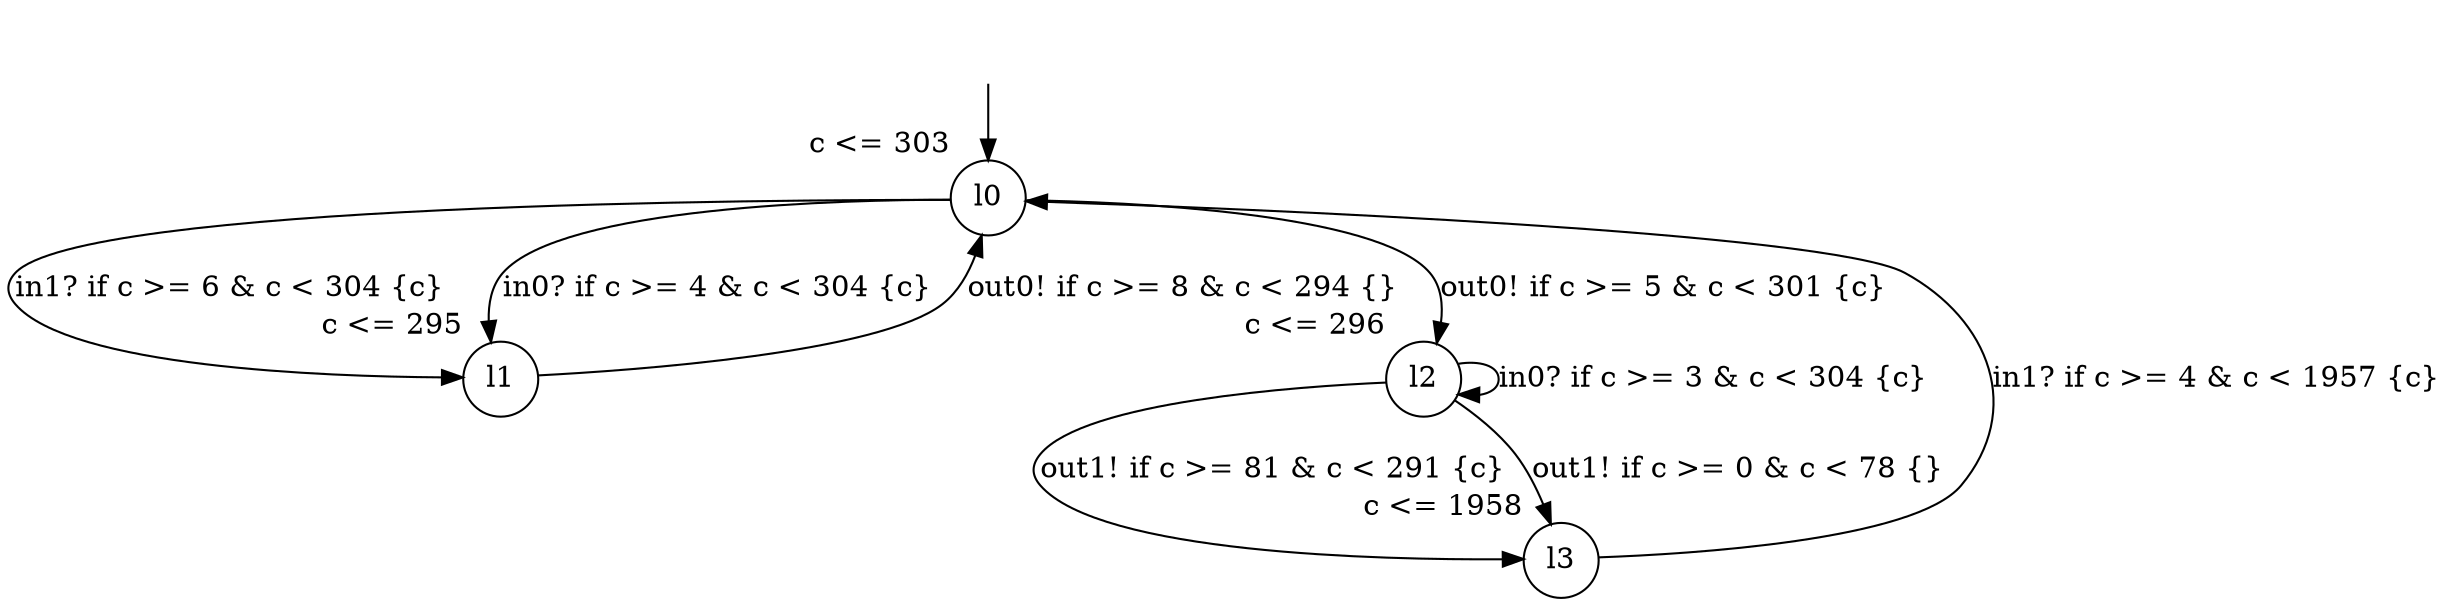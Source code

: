 digraph g {
__start0 [label="" shape="none"];
l0 [shape="circle" margin=0 label="l0", xlabel="c <= 303"];
l1 [shape="circle" margin=0 label="l1", xlabel="c <= 295"];
l2 [shape="circle" margin=0 label="l2", xlabel="c <= 296"];
l3 [shape="circle" margin=0 label="l3", xlabel="c <= 1958"];
l0 -> l1 [label="in1? if c >= 6 & c < 304 {c} "];
l0 -> l1 [label="in0? if c >= 4 & c < 304 {c} "];
l0 -> l2 [label="out0! if c >= 5 & c < 301 {c} "];
l1 -> l0 [label="out0! if c >= 8 & c < 294 {} "];
l2 -> l2 [label="in0? if c >= 3 & c < 304 {c} "];
l2 -> l3 [label="out1! if c >= 81 & c < 291 {c} "];
l2 -> l3 [label="out1! if c >= 0 & c < 78 {} "];
l3 -> l0 [label="in1? if c >= 4 & c < 1957 {c} "];
__start0 -> l0;
}
